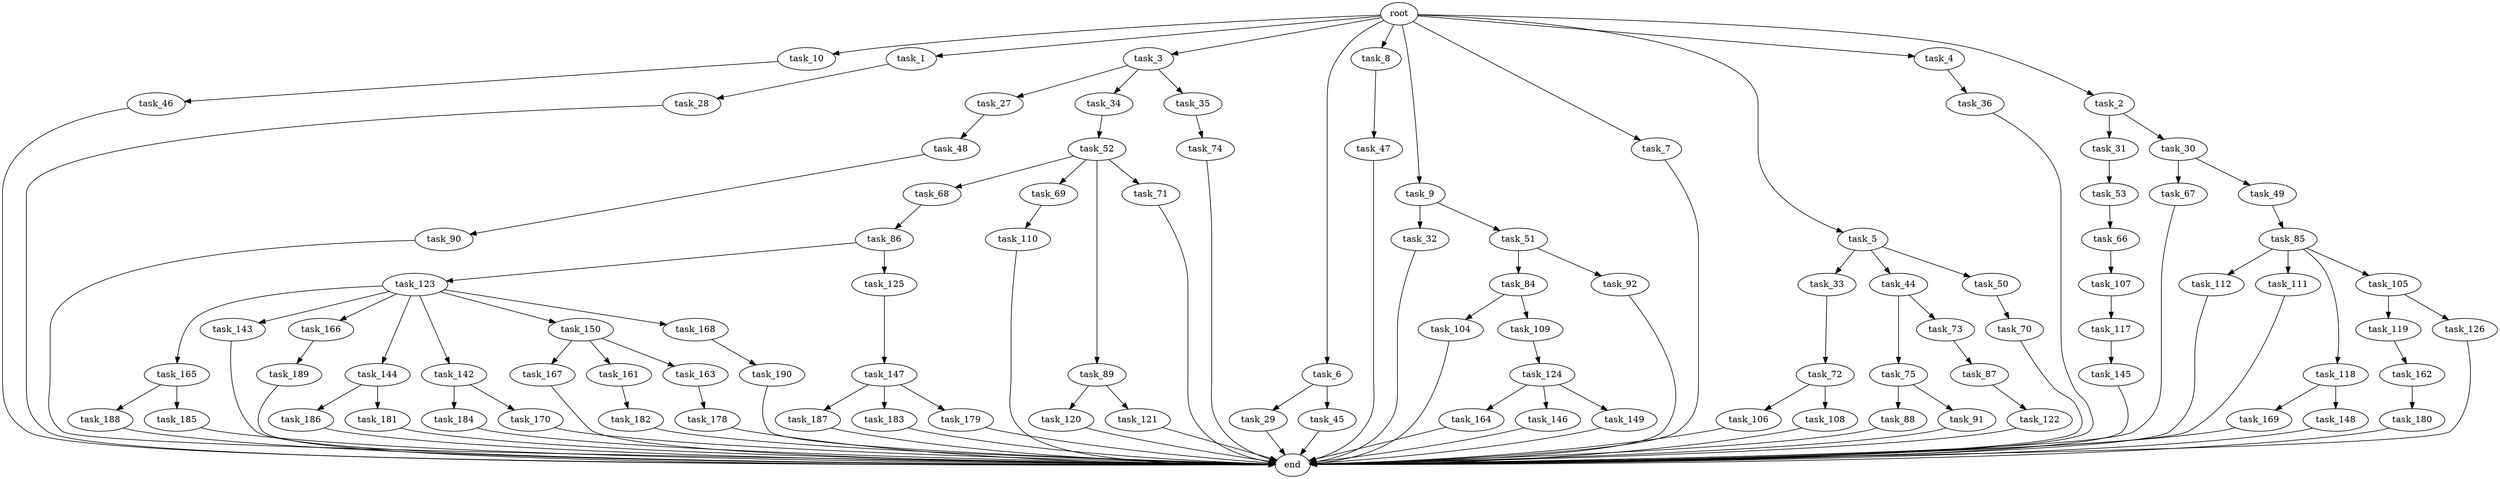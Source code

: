 digraph G {
  task_110 [size="858993459200.000000"];
  task_31 [size="858993459200.000000"];
  task_33 [size="695784701952.000000"];
  task_147 [size="695784701952.000000"];
  task_47 [size="137438953472.000000"];
  task_112 [size="137438953472.000000"];
  task_167 [size="137438953472.000000"];
  task_106 [size="34359738368.000000"];
  task_165 [size="695784701952.000000"];
  task_32 [size="214748364800.000000"];
  task_123 [size="137438953472.000000"];
  task_30 [size="858993459200.000000"];
  task_111 [size="137438953472.000000"];
  task_10 [size="1024.000000"];
  task_169 [size="34359738368.000000"];
  end [size="0.000000"];
  task_27 [size="549755813888.000000"];
  task_164 [size="695784701952.000000"];
  task_74 [size="309237645312.000000"];
  task_104 [size="214748364800.000000"];
  task_143 [size="695784701952.000000"];
  task_70 [size="309237645312.000000"];
  task_53 [size="137438953472.000000"];
  task_122 [size="77309411328.000000"];
  task_1 [size="1024.000000"];
  task_187 [size="549755813888.000000"];
  task_3 [size="1024.000000"];
  task_6 [size="1024.000000"];
  task_161 [size="137438953472.000000"];
  task_36 [size="137438953472.000000"];
  task_85 [size="77309411328.000000"];
  task_68 [size="137438953472.000000"];
  task_88 [size="77309411328.000000"];
  task_8 [size="1024.000000"];
  task_44 [size="695784701952.000000"];
  task_145 [size="309237645312.000000"];
  task_166 [size="695784701952.000000"];
  task_46 [size="77309411328.000000"];
  task_183 [size="549755813888.000000"];
  task_188 [size="309237645312.000000"];
  task_51 [size="214748364800.000000"];
  task_146 [size="695784701952.000000"];
  task_34 [size="549755813888.000000"];
  task_9 [size="1024.000000"];
  task_66 [size="420906795008.000000"];
  task_67 [size="77309411328.000000"];
  task_29 [size="309237645312.000000"];
  task_182 [size="858993459200.000000"];
  task_179 [size="549755813888.000000"];
  task_109 [size="214748364800.000000"];
  task_35 [size="549755813888.000000"];
  task_144 [size="695784701952.000000"];
  task_180 [size="695784701952.000000"];
  task_108 [size="34359738368.000000"];
  task_75 [size="695784701952.000000"];
  task_120 [size="858993459200.000000"];
  task_119 [size="695784701952.000000"];
  task_69 [size="137438953472.000000"];
  task_89 [size="137438953472.000000"];
  task_186 [size="420906795008.000000"];
  task_90 [size="549755813888.000000"];
  task_121 [size="858993459200.000000"];
  task_91 [size="77309411328.000000"];
  task_125 [size="137438953472.000000"];
  task_117 [size="549755813888.000000"];
  task_189 [size="137438953472.000000"];
  task_142 [size="695784701952.000000"];
  task_107 [size="77309411328.000000"];
  task_84 [size="549755813888.000000"];
  task_48 [size="77309411328.000000"];
  task_184 [size="858993459200.000000"];
  task_126 [size="695784701952.000000"];
  task_7 [size="1024.000000"];
  task_50 [size="695784701952.000000"];
  task_28 [size="549755813888.000000"];
  task_45 [size="309237645312.000000"];
  task_118 [size="137438953472.000000"];
  task_5 [size="1024.000000"];
  task_149 [size="695784701952.000000"];
  root [size="0.000000"];
  task_49 [size="77309411328.000000"];
  task_124 [size="549755813888.000000"];
  task_86 [size="695784701952.000000"];
  task_92 [size="549755813888.000000"];
  task_150 [size="695784701952.000000"];
  task_72 [size="858993459200.000000"];
  task_163 [size="137438953472.000000"];
  task_181 [size="420906795008.000000"];
  task_148 [size="34359738368.000000"];
  task_87 [size="549755813888.000000"];
  task_170 [size="858993459200.000000"];
  task_52 [size="858993459200.000000"];
  task_73 [size="695784701952.000000"];
  task_105 [size="137438953472.000000"];
  task_4 [size="1024.000000"];
  task_190 [size="77309411328.000000"];
  task_185 [size="309237645312.000000"];
  task_168 [size="695784701952.000000"];
  task_71 [size="137438953472.000000"];
  task_2 [size="1024.000000"];
  task_178 [size="214748364800.000000"];
  task_162 [size="420906795008.000000"];

  task_110 -> end [size="1.000000"];
  task_31 -> task_53 [size="134217728.000000"];
  task_33 -> task_72 [size="838860800.000000"];
  task_147 -> task_183 [size="536870912.000000"];
  task_147 -> task_187 [size="536870912.000000"];
  task_147 -> task_179 [size="536870912.000000"];
  task_47 -> end [size="1.000000"];
  task_112 -> end [size="1.000000"];
  task_167 -> end [size="1.000000"];
  task_106 -> end [size="1.000000"];
  task_165 -> task_185 [size="301989888.000000"];
  task_165 -> task_188 [size="301989888.000000"];
  task_32 -> end [size="1.000000"];
  task_123 -> task_143 [size="679477248.000000"];
  task_123 -> task_150 [size="679477248.000000"];
  task_123 -> task_168 [size="679477248.000000"];
  task_123 -> task_142 [size="679477248.000000"];
  task_123 -> task_166 [size="679477248.000000"];
  task_123 -> task_144 [size="679477248.000000"];
  task_123 -> task_165 [size="679477248.000000"];
  task_30 -> task_67 [size="75497472.000000"];
  task_30 -> task_49 [size="75497472.000000"];
  task_111 -> end [size="1.000000"];
  task_10 -> task_46 [size="75497472.000000"];
  task_169 -> end [size="1.000000"];
  task_27 -> task_48 [size="75497472.000000"];
  task_164 -> end [size="1.000000"];
  task_74 -> end [size="1.000000"];
  task_104 -> end [size="1.000000"];
  task_143 -> end [size="1.000000"];
  task_70 -> end [size="1.000000"];
  task_53 -> task_66 [size="411041792.000000"];
  task_122 -> end [size="1.000000"];
  task_1 -> task_28 [size="536870912.000000"];
  task_187 -> end [size="1.000000"];
  task_3 -> task_27 [size="536870912.000000"];
  task_3 -> task_35 [size="536870912.000000"];
  task_3 -> task_34 [size="536870912.000000"];
  task_6 -> task_45 [size="301989888.000000"];
  task_6 -> task_29 [size="301989888.000000"];
  task_161 -> task_182 [size="838860800.000000"];
  task_36 -> end [size="1.000000"];
  task_85 -> task_112 [size="134217728.000000"];
  task_85 -> task_111 [size="134217728.000000"];
  task_85 -> task_118 [size="134217728.000000"];
  task_85 -> task_105 [size="134217728.000000"];
  task_68 -> task_86 [size="679477248.000000"];
  task_88 -> end [size="1.000000"];
  task_8 -> task_47 [size="134217728.000000"];
  task_44 -> task_73 [size="679477248.000000"];
  task_44 -> task_75 [size="679477248.000000"];
  task_145 -> end [size="1.000000"];
  task_166 -> task_189 [size="134217728.000000"];
  task_46 -> end [size="1.000000"];
  task_183 -> end [size="1.000000"];
  task_188 -> end [size="1.000000"];
  task_51 -> task_84 [size="536870912.000000"];
  task_51 -> task_92 [size="536870912.000000"];
  task_146 -> end [size="1.000000"];
  task_34 -> task_52 [size="838860800.000000"];
  task_9 -> task_32 [size="209715200.000000"];
  task_9 -> task_51 [size="209715200.000000"];
  task_66 -> task_107 [size="75497472.000000"];
  task_67 -> end [size="1.000000"];
  task_29 -> end [size="1.000000"];
  task_182 -> end [size="1.000000"];
  task_179 -> end [size="1.000000"];
  task_109 -> task_124 [size="536870912.000000"];
  task_35 -> task_74 [size="301989888.000000"];
  task_144 -> task_181 [size="411041792.000000"];
  task_144 -> task_186 [size="411041792.000000"];
  task_180 -> end [size="1.000000"];
  task_108 -> end [size="1.000000"];
  task_75 -> task_88 [size="75497472.000000"];
  task_75 -> task_91 [size="75497472.000000"];
  task_120 -> end [size="1.000000"];
  task_119 -> task_162 [size="411041792.000000"];
  task_69 -> task_110 [size="838860800.000000"];
  task_89 -> task_121 [size="838860800.000000"];
  task_89 -> task_120 [size="838860800.000000"];
  task_186 -> end [size="1.000000"];
  task_90 -> end [size="1.000000"];
  task_121 -> end [size="1.000000"];
  task_91 -> end [size="1.000000"];
  task_125 -> task_147 [size="679477248.000000"];
  task_117 -> task_145 [size="301989888.000000"];
  task_189 -> end [size="1.000000"];
  task_142 -> task_184 [size="838860800.000000"];
  task_142 -> task_170 [size="838860800.000000"];
  task_107 -> task_117 [size="536870912.000000"];
  task_84 -> task_109 [size="209715200.000000"];
  task_84 -> task_104 [size="209715200.000000"];
  task_48 -> task_90 [size="536870912.000000"];
  task_184 -> end [size="1.000000"];
  task_126 -> end [size="1.000000"];
  task_7 -> end [size="1.000000"];
  task_50 -> task_70 [size="301989888.000000"];
  task_28 -> end [size="1.000000"];
  task_45 -> end [size="1.000000"];
  task_118 -> task_148 [size="33554432.000000"];
  task_118 -> task_169 [size="33554432.000000"];
  task_5 -> task_33 [size="679477248.000000"];
  task_5 -> task_44 [size="679477248.000000"];
  task_5 -> task_50 [size="679477248.000000"];
  task_149 -> end [size="1.000000"];
  root -> task_9 [size="1.000000"];
  root -> task_5 [size="1.000000"];
  root -> task_7 [size="1.000000"];
  root -> task_10 [size="1.000000"];
  root -> task_2 [size="1.000000"];
  root -> task_1 [size="1.000000"];
  root -> task_8 [size="1.000000"];
  root -> task_4 [size="1.000000"];
  root -> task_3 [size="1.000000"];
  root -> task_6 [size="1.000000"];
  task_49 -> task_85 [size="75497472.000000"];
  task_124 -> task_149 [size="679477248.000000"];
  task_124 -> task_164 [size="679477248.000000"];
  task_124 -> task_146 [size="679477248.000000"];
  task_86 -> task_123 [size="134217728.000000"];
  task_86 -> task_125 [size="134217728.000000"];
  task_92 -> end [size="1.000000"];
  task_150 -> task_161 [size="134217728.000000"];
  task_150 -> task_163 [size="134217728.000000"];
  task_150 -> task_167 [size="134217728.000000"];
  task_72 -> task_106 [size="33554432.000000"];
  task_72 -> task_108 [size="33554432.000000"];
  task_163 -> task_178 [size="209715200.000000"];
  task_181 -> end [size="1.000000"];
  task_148 -> end [size="1.000000"];
  task_87 -> task_122 [size="75497472.000000"];
  task_170 -> end [size="1.000000"];
  task_52 -> task_71 [size="134217728.000000"];
  task_52 -> task_68 [size="134217728.000000"];
  task_52 -> task_89 [size="134217728.000000"];
  task_52 -> task_69 [size="134217728.000000"];
  task_73 -> task_87 [size="536870912.000000"];
  task_105 -> task_119 [size="679477248.000000"];
  task_105 -> task_126 [size="679477248.000000"];
  task_4 -> task_36 [size="134217728.000000"];
  task_190 -> end [size="1.000000"];
  task_185 -> end [size="1.000000"];
  task_168 -> task_190 [size="75497472.000000"];
  task_71 -> end [size="1.000000"];
  task_2 -> task_30 [size="838860800.000000"];
  task_2 -> task_31 [size="838860800.000000"];
  task_178 -> end [size="1.000000"];
  task_162 -> task_180 [size="679477248.000000"];
}
